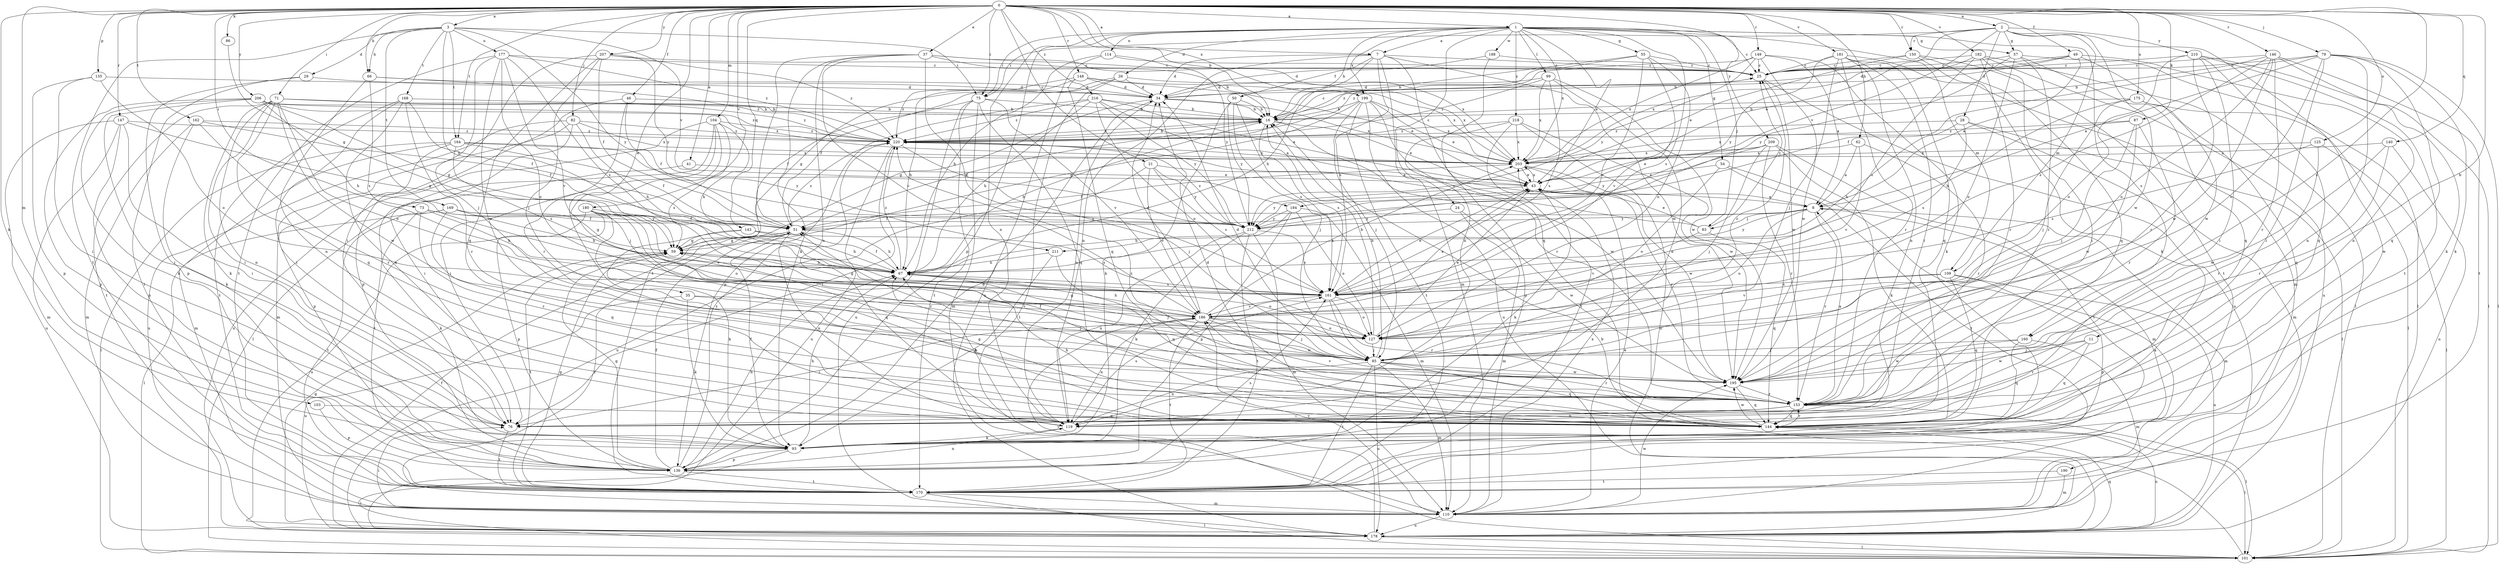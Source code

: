 strict digraph  {
0;
1;
2;
3;
7;
8;
11;
16;
21;
24;
25;
26;
28;
29;
34;
35;
37;
41;
43;
46;
49;
50;
51;
54;
55;
57;
59;
62;
66;
67;
71;
73;
75;
76;
79;
82;
83;
85;
86;
87;
93;
99;
101;
103;
104;
109;
110;
114;
119;
125;
127;
135;
136;
140;
143;
144;
146;
147;
148;
149;
150;
153;
160;
161;
162;
164;
168;
169;
170;
175;
177;
178;
180;
181;
182;
184;
186;
188;
190;
195;
199;
203;
206;
207;
209;
210;
211;
212;
216;
218;
220;
0 -> 1  [label=a];
0 -> 2  [label=a];
0 -> 3  [label=a];
0 -> 7  [label=a];
0 -> 11  [label=b];
0 -> 16  [label=b];
0 -> 21  [label=c];
0 -> 35  [label=e];
0 -> 37  [label=e];
0 -> 41  [label=e];
0 -> 46  [label=f];
0 -> 49  [label=f];
0 -> 62  [label=h];
0 -> 66  [label=h];
0 -> 71  [label=i];
0 -> 73  [label=i];
0 -> 75  [label=i];
0 -> 79  [label=j];
0 -> 82  [label=j];
0 -> 86  [label=k];
0 -> 87  [label=k];
0 -> 93  [label=k];
0 -> 103  [label=m];
0 -> 104  [label=m];
0 -> 125  [label=o];
0 -> 135  [label=p];
0 -> 140  [label=q];
0 -> 143  [label=q];
0 -> 146  [label=r];
0 -> 147  [label=r];
0 -> 148  [label=r];
0 -> 149  [label=r];
0 -> 150  [label=r];
0 -> 160  [label=s];
0 -> 162  [label=t];
0 -> 164  [label=t];
0 -> 175  [label=u];
0 -> 180  [label=v];
0 -> 181  [label=v];
0 -> 182  [label=v];
0 -> 199  [label=x];
0 -> 206  [label=y];
0 -> 207  [label=y];
0 -> 209  [label=y];
0 -> 216  [label=z];
1 -> 7  [label=a];
1 -> 16  [label=b];
1 -> 24  [label=c];
1 -> 25  [label=c];
1 -> 26  [label=d];
1 -> 43  [label=e];
1 -> 54  [label=g];
1 -> 55  [label=g];
1 -> 57  [label=g];
1 -> 75  [label=i];
1 -> 83  [label=j];
1 -> 99  [label=l];
1 -> 109  [label=m];
1 -> 114  [label=n];
1 -> 119  [label=n];
1 -> 136  [label=p];
1 -> 160  [label=s];
1 -> 161  [label=s];
1 -> 188  [label=w];
1 -> 199  [label=x];
1 -> 203  [label=x];
1 -> 218  [label=z];
2 -> 28  [label=d];
2 -> 43  [label=e];
2 -> 57  [label=g];
2 -> 75  [label=i];
2 -> 109  [label=m];
2 -> 150  [label=r];
2 -> 184  [label=v];
2 -> 190  [label=w];
2 -> 195  [label=w];
2 -> 210  [label=y];
3 -> 29  [label=d];
3 -> 66  [label=h];
3 -> 67  [label=h];
3 -> 75  [label=i];
3 -> 164  [label=t];
3 -> 168  [label=t];
3 -> 169  [label=t];
3 -> 170  [label=t];
3 -> 177  [label=u];
3 -> 184  [label=v];
3 -> 211  [label=y];
7 -> 25  [label=c];
7 -> 34  [label=d];
7 -> 50  [label=f];
7 -> 67  [label=h];
7 -> 110  [label=m];
7 -> 119  [label=n];
7 -> 144  [label=q];
7 -> 161  [label=s];
7 -> 195  [label=w];
8 -> 51  [label=f];
8 -> 83  [label=j];
8 -> 110  [label=m];
8 -> 127  [label=o];
8 -> 153  [label=r];
8 -> 211  [label=y];
8 -> 212  [label=y];
11 -> 85  [label=j];
11 -> 144  [label=q];
11 -> 153  [label=r];
11 -> 195  [label=w];
16 -> 25  [label=c];
16 -> 43  [label=e];
16 -> 51  [label=f];
16 -> 161  [label=s];
16 -> 195  [label=w];
16 -> 220  [label=z];
21 -> 43  [label=e];
21 -> 161  [label=s];
21 -> 178  [label=u];
21 -> 186  [label=v];
21 -> 212  [label=y];
24 -> 110  [label=m];
24 -> 195  [label=w];
24 -> 212  [label=y];
25 -> 34  [label=d];
25 -> 178  [label=u];
25 -> 195  [label=w];
26 -> 34  [label=d];
26 -> 51  [label=f];
26 -> 59  [label=g];
26 -> 101  [label=l];
26 -> 203  [label=x];
28 -> 67  [label=h];
28 -> 101  [label=l];
28 -> 110  [label=m];
28 -> 161  [label=s];
28 -> 220  [label=z];
29 -> 34  [label=d];
29 -> 136  [label=p];
29 -> 170  [label=t];
34 -> 16  [label=b];
34 -> 59  [label=g];
34 -> 119  [label=n];
34 -> 203  [label=x];
35 -> 85  [label=j];
35 -> 93  [label=k];
35 -> 178  [label=u];
35 -> 186  [label=v];
37 -> 16  [label=b];
37 -> 25  [label=c];
37 -> 93  [label=k];
37 -> 119  [label=n];
37 -> 161  [label=s];
37 -> 170  [label=t];
37 -> 186  [label=v];
37 -> 203  [label=x];
41 -> 43  [label=e];
41 -> 170  [label=t];
43 -> 8  [label=a];
43 -> 93  [label=k];
43 -> 203  [label=x];
43 -> 212  [label=y];
46 -> 16  [label=b];
46 -> 51  [label=f];
46 -> 136  [label=p];
46 -> 153  [label=r];
49 -> 8  [label=a];
49 -> 16  [label=b];
49 -> 25  [label=c];
49 -> 34  [label=d];
49 -> 119  [label=n];
49 -> 195  [label=w];
50 -> 16  [label=b];
50 -> 85  [label=j];
50 -> 93  [label=k];
50 -> 161  [label=s];
50 -> 212  [label=y];
51 -> 59  [label=g];
51 -> 67  [label=h];
51 -> 119  [label=n];
51 -> 220  [label=z];
54 -> 43  [label=e];
54 -> 110  [label=m];
54 -> 127  [label=o];
54 -> 170  [label=t];
55 -> 16  [label=b];
55 -> 25  [label=c];
55 -> 127  [label=o];
55 -> 161  [label=s];
55 -> 186  [label=v];
55 -> 220  [label=z];
57 -> 25  [label=c];
57 -> 101  [label=l];
57 -> 127  [label=o];
57 -> 144  [label=q];
57 -> 153  [label=r];
57 -> 212  [label=y];
59 -> 67  [label=h];
59 -> 170  [label=t];
62 -> 8  [label=a];
62 -> 153  [label=r];
62 -> 186  [label=v];
62 -> 203  [label=x];
66 -> 34  [label=d];
66 -> 119  [label=n];
66 -> 161  [label=s];
66 -> 220  [label=z];
67 -> 16  [label=b];
67 -> 51  [label=f];
67 -> 85  [label=j];
67 -> 127  [label=o];
67 -> 161  [label=s];
67 -> 220  [label=z];
71 -> 16  [label=b];
71 -> 76  [label=i];
71 -> 93  [label=k];
71 -> 119  [label=n];
71 -> 127  [label=o];
71 -> 144  [label=q];
71 -> 170  [label=t];
71 -> 195  [label=w];
71 -> 220  [label=z];
73 -> 51  [label=f];
73 -> 67  [label=h];
73 -> 93  [label=k];
73 -> 153  [label=r];
73 -> 212  [label=y];
75 -> 16  [label=b];
75 -> 51  [label=f];
75 -> 110  [label=m];
75 -> 144  [label=q];
75 -> 170  [label=t];
75 -> 178  [label=u];
75 -> 186  [label=v];
76 -> 170  [label=t];
79 -> 8  [label=a];
79 -> 25  [label=c];
79 -> 51  [label=f];
79 -> 76  [label=i];
79 -> 93  [label=k];
79 -> 101  [label=l];
79 -> 119  [label=n];
79 -> 127  [label=o];
79 -> 144  [label=q];
82 -> 67  [label=h];
82 -> 76  [label=i];
82 -> 110  [label=m];
82 -> 178  [label=u];
82 -> 203  [label=x];
82 -> 220  [label=z];
83 -> 25  [label=c];
83 -> 43  [label=e];
83 -> 144  [label=q];
83 -> 186  [label=v];
83 -> 220  [label=z];
85 -> 16  [label=b];
85 -> 25  [label=c];
85 -> 34  [label=d];
85 -> 110  [label=m];
85 -> 119  [label=n];
85 -> 144  [label=q];
85 -> 153  [label=r];
85 -> 170  [label=t];
85 -> 178  [label=u];
85 -> 195  [label=w];
86 -> 59  [label=g];
87 -> 85  [label=j];
87 -> 153  [label=r];
87 -> 195  [label=w];
87 -> 203  [label=x];
87 -> 220  [label=z];
93 -> 51  [label=f];
93 -> 67  [label=h];
93 -> 101  [label=l];
93 -> 136  [label=p];
99 -> 34  [label=d];
99 -> 119  [label=n];
99 -> 161  [label=s];
99 -> 195  [label=w];
99 -> 203  [label=x];
99 -> 220  [label=z];
101 -> 16  [label=b];
103 -> 136  [label=p];
103 -> 144  [label=q];
104 -> 67  [label=h];
104 -> 76  [label=i];
104 -> 85  [label=j];
104 -> 101  [label=l];
104 -> 161  [label=s];
104 -> 178  [label=u];
104 -> 220  [label=z];
109 -> 136  [label=p];
109 -> 144  [label=q];
109 -> 161  [label=s];
109 -> 178  [label=u];
109 -> 186  [label=v];
110 -> 43  [label=e];
110 -> 51  [label=f];
110 -> 76  [label=i];
110 -> 178  [label=u];
110 -> 186  [label=v];
110 -> 195  [label=w];
110 -> 203  [label=x];
114 -> 25  [label=c];
114 -> 67  [label=h];
114 -> 178  [label=u];
114 -> 212  [label=y];
119 -> 67  [label=h];
119 -> 93  [label=k];
119 -> 161  [label=s];
125 -> 101  [label=l];
125 -> 153  [label=r];
125 -> 161  [label=s];
125 -> 203  [label=x];
127 -> 16  [label=b];
127 -> 43  [label=e];
127 -> 59  [label=g];
127 -> 85  [label=j];
135 -> 34  [label=d];
135 -> 76  [label=i];
135 -> 127  [label=o];
135 -> 136  [label=p];
136 -> 34  [label=d];
136 -> 51  [label=f];
136 -> 59  [label=g];
136 -> 67  [label=h];
136 -> 119  [label=n];
136 -> 161  [label=s];
136 -> 170  [label=t];
136 -> 220  [label=z];
140 -> 153  [label=r];
140 -> 178  [label=u];
140 -> 195  [label=w];
140 -> 203  [label=x];
143 -> 59  [label=g];
143 -> 67  [label=h];
143 -> 93  [label=k];
143 -> 161  [label=s];
144 -> 34  [label=d];
144 -> 59  [label=g];
144 -> 67  [label=h];
144 -> 101  [label=l];
144 -> 153  [label=r];
144 -> 178  [label=u];
144 -> 195  [label=w];
146 -> 16  [label=b];
146 -> 25  [label=c];
146 -> 93  [label=k];
146 -> 127  [label=o];
146 -> 153  [label=r];
146 -> 161  [label=s];
146 -> 170  [label=t];
146 -> 195  [label=w];
147 -> 59  [label=g];
147 -> 76  [label=i];
147 -> 110  [label=m];
147 -> 136  [label=p];
147 -> 178  [label=u];
147 -> 220  [label=z];
148 -> 34  [label=d];
148 -> 43  [label=e];
148 -> 67  [label=h];
148 -> 144  [label=q];
148 -> 203  [label=x];
148 -> 220  [label=z];
149 -> 8  [label=a];
149 -> 25  [label=c];
149 -> 93  [label=k];
149 -> 195  [label=w];
149 -> 203  [label=x];
149 -> 212  [label=y];
149 -> 220  [label=z];
150 -> 25  [label=c];
150 -> 43  [label=e];
150 -> 93  [label=k];
150 -> 144  [label=q];
150 -> 170  [label=t];
153 -> 8  [label=a];
153 -> 76  [label=i];
153 -> 101  [label=l];
153 -> 119  [label=n];
153 -> 144  [label=q];
153 -> 186  [label=v];
153 -> 220  [label=z];
160 -> 85  [label=j];
160 -> 110  [label=m];
160 -> 144  [label=q];
160 -> 195  [label=w];
161 -> 43  [label=e];
161 -> 59  [label=g];
161 -> 85  [label=j];
161 -> 127  [label=o];
161 -> 153  [label=r];
161 -> 186  [label=v];
162 -> 51  [label=f];
162 -> 93  [label=k];
162 -> 110  [label=m];
162 -> 153  [label=r];
162 -> 220  [label=z];
164 -> 51  [label=f];
164 -> 101  [label=l];
164 -> 110  [label=m];
164 -> 136  [label=p];
164 -> 161  [label=s];
164 -> 203  [label=x];
164 -> 212  [label=y];
168 -> 16  [label=b];
168 -> 51  [label=f];
168 -> 76  [label=i];
168 -> 119  [label=n];
168 -> 153  [label=r];
168 -> 170  [label=t];
169 -> 59  [label=g];
169 -> 67  [label=h];
169 -> 101  [label=l];
169 -> 144  [label=q];
169 -> 170  [label=t];
169 -> 212  [label=y];
170 -> 8  [label=a];
170 -> 59  [label=g];
170 -> 101  [label=l];
170 -> 110  [label=m];
175 -> 16  [label=b];
175 -> 67  [label=h];
175 -> 85  [label=j];
175 -> 101  [label=l];
175 -> 144  [label=q];
177 -> 25  [label=c];
177 -> 85  [label=j];
177 -> 127  [label=o];
177 -> 161  [label=s];
177 -> 170  [label=t];
177 -> 186  [label=v];
177 -> 195  [label=w];
177 -> 220  [label=z];
178 -> 51  [label=f];
178 -> 59  [label=g];
178 -> 101  [label=l];
178 -> 144  [label=q];
178 -> 186  [label=v];
180 -> 51  [label=f];
180 -> 127  [label=o];
180 -> 136  [label=p];
180 -> 144  [label=q];
180 -> 153  [label=r];
180 -> 178  [label=u];
180 -> 186  [label=v];
181 -> 25  [label=c];
181 -> 76  [label=i];
181 -> 85  [label=j];
181 -> 110  [label=m];
181 -> 119  [label=n];
181 -> 144  [label=q];
181 -> 153  [label=r];
181 -> 212  [label=y];
182 -> 25  [label=c];
182 -> 76  [label=i];
182 -> 101  [label=l];
182 -> 153  [label=r];
182 -> 161  [label=s];
182 -> 178  [label=u];
182 -> 203  [label=x];
184 -> 67  [label=h];
184 -> 110  [label=m];
184 -> 127  [label=o];
184 -> 136  [label=p];
184 -> 212  [label=y];
186 -> 34  [label=d];
186 -> 43  [label=e];
186 -> 67  [label=h];
186 -> 76  [label=i];
186 -> 85  [label=j];
186 -> 119  [label=n];
186 -> 127  [label=o];
186 -> 170  [label=t];
186 -> 195  [label=w];
186 -> 203  [label=x];
188 -> 25  [label=c];
188 -> 34  [label=d];
188 -> 119  [label=n];
190 -> 110  [label=m];
190 -> 170  [label=t];
195 -> 51  [label=f];
195 -> 144  [label=q];
195 -> 153  [label=r];
199 -> 16  [label=b];
199 -> 43  [label=e];
199 -> 59  [label=g];
199 -> 85  [label=j];
199 -> 153  [label=r];
199 -> 170  [label=t];
199 -> 178  [label=u];
199 -> 203  [label=x];
203 -> 43  [label=e];
203 -> 51  [label=f];
203 -> 153  [label=r];
203 -> 195  [label=w];
206 -> 16  [label=b];
206 -> 59  [label=g];
206 -> 67  [label=h];
206 -> 76  [label=i];
206 -> 93  [label=k];
206 -> 136  [label=p];
206 -> 203  [label=x];
206 -> 220  [label=z];
207 -> 25  [label=c];
207 -> 51  [label=f];
207 -> 76  [label=i];
207 -> 85  [label=j];
207 -> 144  [label=q];
207 -> 212  [label=y];
207 -> 220  [label=z];
209 -> 43  [label=e];
209 -> 85  [label=j];
209 -> 93  [label=k];
209 -> 153  [label=r];
209 -> 170  [label=t];
209 -> 203  [label=x];
209 -> 212  [label=y];
210 -> 25  [label=c];
210 -> 76  [label=i];
210 -> 101  [label=l];
210 -> 127  [label=o];
210 -> 144  [label=q];
210 -> 153  [label=r];
210 -> 170  [label=t];
211 -> 67  [label=h];
211 -> 93  [label=k];
211 -> 144  [label=q];
212 -> 93  [label=k];
212 -> 110  [label=m];
212 -> 119  [label=n];
212 -> 161  [label=s];
212 -> 170  [label=t];
212 -> 220  [label=z];
216 -> 8  [label=a];
216 -> 16  [label=b];
216 -> 43  [label=e];
216 -> 67  [label=h];
216 -> 127  [label=o];
216 -> 136  [label=p];
216 -> 212  [label=y];
216 -> 220  [label=z];
218 -> 136  [label=p];
218 -> 170  [label=t];
218 -> 178  [label=u];
218 -> 195  [label=w];
218 -> 203  [label=x];
218 -> 220  [label=z];
220 -> 16  [label=b];
220 -> 76  [label=i];
220 -> 85  [label=j];
220 -> 178  [label=u];
220 -> 203  [label=x];
}
